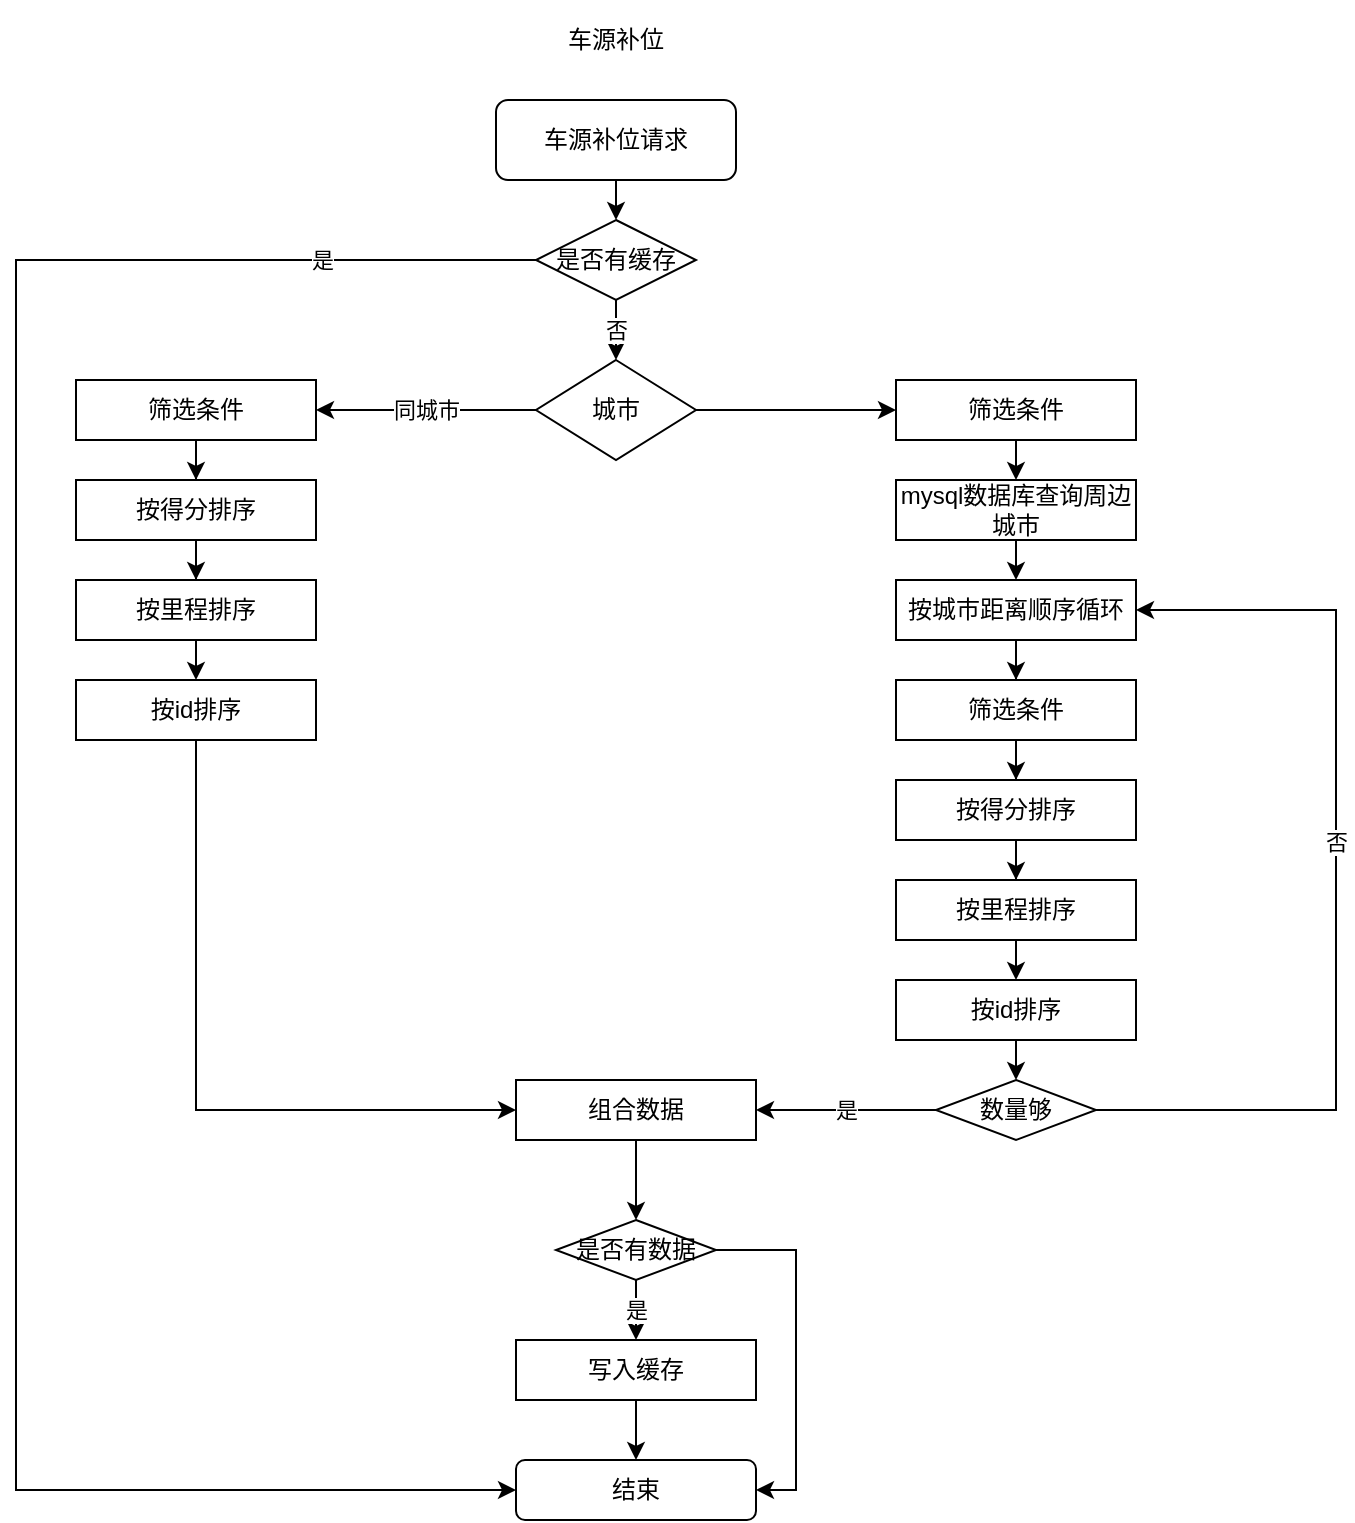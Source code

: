 <mxfile version="13.7.9" type="github" pages="4">
  <diagram id="YaY0FgEzMIUU4JURBvyR" name="Page-1">
    <mxGraphModel dx="1422" dy="828" grid="1" gridSize="10" guides="1" tooltips="1" connect="1" arrows="1" fold="1" page="1" pageScale="1" pageWidth="827" pageHeight="1169" math="0" shadow="0">
      <root>
        <mxCell id="0" />
        <mxCell id="1" parent="0" />
        <mxCell id="J8_Dqh23poq-W8lesjBK-14" style="edgeStyle=orthogonalEdgeStyle;rounded=0;orthogonalLoop=1;jettySize=auto;html=1;exitX=0.5;exitY=1;exitDx=0;exitDy=0;entryX=0.5;entryY=0;entryDx=0;entryDy=0;" parent="1" source="J8_Dqh23poq-W8lesjBK-2" target="J8_Dqh23poq-W8lesjBK-13" edge="1">
          <mxGeometry relative="1" as="geometry" />
        </mxCell>
        <mxCell id="J8_Dqh23poq-W8lesjBK-2" value="车源补位请求" style="rounded=1;whiteSpace=wrap;html=1;" parent="1" vertex="1">
          <mxGeometry x="270" y="130" width="120" height="40" as="geometry" />
        </mxCell>
        <mxCell id="J8_Dqh23poq-W8lesjBK-3" value="车源补位" style="text;html=1;strokeColor=none;fillColor=none;align=center;verticalAlign=middle;whiteSpace=wrap;rounded=0;" parent="1" vertex="1">
          <mxGeometry x="260" y="80" width="140" height="40" as="geometry" />
        </mxCell>
        <mxCell id="J8_Dqh23poq-W8lesjBK-18" value="否" style="edgeStyle=orthogonalEdgeStyle;rounded=0;orthogonalLoop=1;jettySize=auto;html=1;exitX=0.5;exitY=1;exitDx=0;exitDy=0;" parent="1" source="J8_Dqh23poq-W8lesjBK-13" edge="1">
          <mxGeometry relative="1" as="geometry">
            <mxPoint x="330" y="260.0" as="targetPoint" />
            <Array as="points">
              <mxPoint x="330" y="240" />
              <mxPoint x="330" y="240" />
            </Array>
          </mxGeometry>
        </mxCell>
        <mxCell id="J8_Dqh23poq-W8lesjBK-77" style="edgeStyle=orthogonalEdgeStyle;rounded=0;orthogonalLoop=1;jettySize=auto;html=1;exitX=1;exitY=0.5;exitDx=0;exitDy=0;entryX=0;entryY=0.5;entryDx=0;entryDy=0;" parent="1" source="J8_Dqh23poq-W8lesjBK-13" target="J8_Dqh23poq-W8lesjBK-74" edge="1">
          <mxGeometry relative="1" as="geometry">
            <Array as="points">
              <mxPoint x="30" y="210" />
              <mxPoint x="30" y="825" />
            </Array>
          </mxGeometry>
        </mxCell>
        <mxCell id="J8_Dqh23poq-W8lesjBK-78" value="是" style="edgeLabel;html=1;align=center;verticalAlign=middle;resizable=0;points=[];" parent="J8_Dqh23poq-W8lesjBK-77" vertex="1" connectable="0">
          <mxGeometry x="-0.69" y="1" relative="1" as="geometry">
            <mxPoint y="-1" as="offset" />
          </mxGeometry>
        </mxCell>
        <mxCell id="J8_Dqh23poq-W8lesjBK-13" value="是否有缓存" style="rhombus;whiteSpace=wrap;html=1;" parent="1" vertex="1">
          <mxGeometry x="290" y="190" width="80" height="40" as="geometry" />
        </mxCell>
        <mxCell id="J8_Dqh23poq-W8lesjBK-22" value="同城市" style="edgeStyle=orthogonalEdgeStyle;rounded=0;orthogonalLoop=1;jettySize=auto;html=1;exitX=0;exitY=0.5;exitDx=0;exitDy=0;" parent="1" source="J8_Dqh23poq-W8lesjBK-21" edge="1">
          <mxGeometry relative="1" as="geometry">
            <mxPoint x="180" y="285" as="targetPoint" />
            <Array as="points">
              <mxPoint x="180" y="285" />
              <mxPoint x="180" y="285" />
            </Array>
          </mxGeometry>
        </mxCell>
        <mxCell id="J8_Dqh23poq-W8lesjBK-43" style="edgeStyle=orthogonalEdgeStyle;rounded=0;orthogonalLoop=1;jettySize=auto;html=1;exitX=1;exitY=0.5;exitDx=0;exitDy=0;" parent="1" source="J8_Dqh23poq-W8lesjBK-21" target="J8_Dqh23poq-W8lesjBK-37" edge="1">
          <mxGeometry relative="1" as="geometry" />
        </mxCell>
        <mxCell id="J8_Dqh23poq-W8lesjBK-21" value="城市" style="rhombus;whiteSpace=wrap;html=1;" parent="1" vertex="1">
          <mxGeometry x="290" y="260" width="80" height="50" as="geometry" />
        </mxCell>
        <mxCell id="J8_Dqh23poq-W8lesjBK-31" style="edgeStyle=orthogonalEdgeStyle;rounded=0;orthogonalLoop=1;jettySize=auto;html=1;exitX=0.5;exitY=1;exitDx=0;exitDy=0;" parent="1" source="J8_Dqh23poq-W8lesjBK-23" target="J8_Dqh23poq-W8lesjBK-25" edge="1">
          <mxGeometry relative="1" as="geometry" />
        </mxCell>
        <mxCell id="J8_Dqh23poq-W8lesjBK-23" value="筛选条件" style="rounded=0;whiteSpace=wrap;html=1;" parent="1" vertex="1">
          <mxGeometry x="60" y="270" width="120" height="30" as="geometry" />
        </mxCell>
        <mxCell id="J8_Dqh23poq-W8lesjBK-32" style="edgeStyle=orthogonalEdgeStyle;rounded=0;orthogonalLoop=1;jettySize=auto;html=1;exitX=0.5;exitY=1;exitDx=0;exitDy=0;" parent="1" source="J8_Dqh23poq-W8lesjBK-25" target="J8_Dqh23poq-W8lesjBK-26" edge="1">
          <mxGeometry relative="1" as="geometry" />
        </mxCell>
        <mxCell id="J8_Dqh23poq-W8lesjBK-25" value="按得分排序" style="rounded=0;whiteSpace=wrap;html=1;" parent="1" vertex="1">
          <mxGeometry x="60" y="320" width="120" height="30" as="geometry" />
        </mxCell>
        <mxCell id="J8_Dqh23poq-W8lesjBK-33" style="edgeStyle=orthogonalEdgeStyle;rounded=0;orthogonalLoop=1;jettySize=auto;html=1;exitX=0.5;exitY=1;exitDx=0;exitDy=0;entryX=0.5;entryY=0;entryDx=0;entryDy=0;" parent="1" source="J8_Dqh23poq-W8lesjBK-26" target="J8_Dqh23poq-W8lesjBK-29" edge="1">
          <mxGeometry relative="1" as="geometry" />
        </mxCell>
        <mxCell id="J8_Dqh23poq-W8lesjBK-26" value="按里程排序" style="rounded=0;whiteSpace=wrap;html=1;" parent="1" vertex="1">
          <mxGeometry x="60" y="370" width="120" height="30" as="geometry" />
        </mxCell>
        <mxCell id="J8_Dqh23poq-W8lesjBK-35" style="edgeStyle=orthogonalEdgeStyle;rounded=0;orthogonalLoop=1;jettySize=auto;html=1;exitX=0.5;exitY=1;exitDx=0;exitDy=0;entryX=0;entryY=0.5;entryDx=0;entryDy=0;" parent="1" source="J8_Dqh23poq-W8lesjBK-29" target="J8_Dqh23poq-W8lesjBK-34" edge="1">
          <mxGeometry relative="1" as="geometry" />
        </mxCell>
        <mxCell id="J8_Dqh23poq-W8lesjBK-29" value="按id排序" style="rounded=0;whiteSpace=wrap;html=1;" parent="1" vertex="1">
          <mxGeometry x="60" y="420" width="120" height="30" as="geometry" />
        </mxCell>
        <mxCell id="J8_Dqh23poq-W8lesjBK-67" style="edgeStyle=orthogonalEdgeStyle;rounded=0;orthogonalLoop=1;jettySize=auto;html=1;exitX=0.5;exitY=1;exitDx=0;exitDy=0;" parent="1" source="J8_Dqh23poq-W8lesjBK-34" edge="1">
          <mxGeometry relative="1" as="geometry">
            <mxPoint x="340" y="690" as="targetPoint" />
          </mxGeometry>
        </mxCell>
        <mxCell id="J8_Dqh23poq-W8lesjBK-34" value="组合数据" style="rounded=0;whiteSpace=wrap;html=1;" parent="1" vertex="1">
          <mxGeometry x="280" y="620" width="120" height="30" as="geometry" />
        </mxCell>
        <mxCell id="J8_Dqh23poq-W8lesjBK-47" style="edgeStyle=orthogonalEdgeStyle;rounded=0;orthogonalLoop=1;jettySize=auto;html=1;exitX=0.5;exitY=1;exitDx=0;exitDy=0;entryX=0.5;entryY=0;entryDx=0;entryDy=0;" parent="1" source="J8_Dqh23poq-W8lesjBK-37" target="J8_Dqh23poq-W8lesjBK-46" edge="1">
          <mxGeometry relative="1" as="geometry" />
        </mxCell>
        <mxCell id="J8_Dqh23poq-W8lesjBK-37" value="筛选条件" style="rounded=0;whiteSpace=wrap;html=1;" parent="1" vertex="1">
          <mxGeometry x="470" y="270" width="120" height="30" as="geometry" />
        </mxCell>
        <mxCell id="J8_Dqh23poq-W8lesjBK-50" style="edgeStyle=orthogonalEdgeStyle;rounded=0;orthogonalLoop=1;jettySize=auto;html=1;exitX=0.5;exitY=1;exitDx=0;exitDy=0;entryX=0.5;entryY=0;entryDx=0;entryDy=0;" parent="1" source="J8_Dqh23poq-W8lesjBK-46" target="J8_Dqh23poq-W8lesjBK-48" edge="1">
          <mxGeometry relative="1" as="geometry" />
        </mxCell>
        <mxCell id="J8_Dqh23poq-W8lesjBK-46" value="mysql数据库查询周边城市" style="rounded=0;whiteSpace=wrap;html=1;" parent="1" vertex="1">
          <mxGeometry x="470" y="320" width="120" height="30" as="geometry" />
        </mxCell>
        <mxCell id="J8_Dqh23poq-W8lesjBK-65" style="edgeStyle=orthogonalEdgeStyle;rounded=0;orthogonalLoop=1;jettySize=auto;html=1;exitX=0.5;exitY=1;exitDx=0;exitDy=0;" parent="1" source="J8_Dqh23poq-W8lesjBK-48" target="J8_Dqh23poq-W8lesjBK-59" edge="1">
          <mxGeometry relative="1" as="geometry" />
        </mxCell>
        <mxCell id="J8_Dqh23poq-W8lesjBK-48" value="按城市距离顺序循环" style="rounded=0;whiteSpace=wrap;html=1;" parent="1" vertex="1">
          <mxGeometry x="470" y="370" width="120" height="30" as="geometry" />
        </mxCell>
        <mxCell id="J8_Dqh23poq-W8lesjBK-58" style="edgeStyle=orthogonalEdgeStyle;rounded=0;orthogonalLoop=1;jettySize=auto;html=1;exitX=0.5;exitY=1;exitDx=0;exitDy=0;" parent="1" source="J8_Dqh23poq-W8lesjBK-59" target="J8_Dqh23poq-W8lesjBK-61" edge="1">
          <mxGeometry relative="1" as="geometry" />
        </mxCell>
        <mxCell id="J8_Dqh23poq-W8lesjBK-59" value="筛选条件" style="rounded=0;whiteSpace=wrap;html=1;" parent="1" vertex="1">
          <mxGeometry x="470" y="420" width="120" height="30" as="geometry" />
        </mxCell>
        <mxCell id="J8_Dqh23poq-W8lesjBK-60" style="edgeStyle=orthogonalEdgeStyle;rounded=0;orthogonalLoop=1;jettySize=auto;html=1;exitX=0.5;exitY=1;exitDx=0;exitDy=0;" parent="1" source="J8_Dqh23poq-W8lesjBK-61" target="J8_Dqh23poq-W8lesjBK-63" edge="1">
          <mxGeometry relative="1" as="geometry" />
        </mxCell>
        <mxCell id="J8_Dqh23poq-W8lesjBK-61" value="按得分排序" style="rounded=0;whiteSpace=wrap;html=1;" parent="1" vertex="1">
          <mxGeometry x="470" y="470" width="120" height="30" as="geometry" />
        </mxCell>
        <mxCell id="J8_Dqh23poq-W8lesjBK-62" style="edgeStyle=orthogonalEdgeStyle;rounded=0;orthogonalLoop=1;jettySize=auto;html=1;exitX=0.5;exitY=1;exitDx=0;exitDy=0;entryX=0.5;entryY=0;entryDx=0;entryDy=0;" parent="1" source="J8_Dqh23poq-W8lesjBK-63" target="J8_Dqh23poq-W8lesjBK-64" edge="1">
          <mxGeometry relative="1" as="geometry" />
        </mxCell>
        <mxCell id="J8_Dqh23poq-W8lesjBK-63" value="按里程排序" style="rounded=0;whiteSpace=wrap;html=1;" parent="1" vertex="1">
          <mxGeometry x="470" y="520" width="120" height="30" as="geometry" />
        </mxCell>
        <mxCell id="lm317xTcRtRXHTS_0YzU-3" style="edgeStyle=orthogonalEdgeStyle;rounded=0;orthogonalLoop=1;jettySize=auto;html=1;exitX=0.5;exitY=1;exitDx=0;exitDy=0;entryX=0.5;entryY=0;entryDx=0;entryDy=0;" parent="1" source="J8_Dqh23poq-W8lesjBK-64" target="lm317xTcRtRXHTS_0YzU-1" edge="1">
          <mxGeometry relative="1" as="geometry" />
        </mxCell>
        <mxCell id="J8_Dqh23poq-W8lesjBK-64" value="按id排序" style="rounded=0;whiteSpace=wrap;html=1;" parent="1" vertex="1">
          <mxGeometry x="470" y="570" width="120" height="30" as="geometry" />
        </mxCell>
        <mxCell id="J8_Dqh23poq-W8lesjBK-69" value="是" style="edgeStyle=orthogonalEdgeStyle;rounded=0;orthogonalLoop=1;jettySize=auto;html=1;exitX=0.5;exitY=1;exitDx=0;exitDy=0;entryX=0.5;entryY=0;entryDx=0;entryDy=0;" parent="1" source="J8_Dqh23poq-W8lesjBK-68" target="J8_Dqh23poq-W8lesjBK-70" edge="1">
          <mxGeometry relative="1" as="geometry">
            <mxPoint x="340" y="750" as="targetPoint" />
            <Array as="points" />
          </mxGeometry>
        </mxCell>
        <mxCell id="J8_Dqh23poq-W8lesjBK-76" style="edgeStyle=orthogonalEdgeStyle;rounded=0;orthogonalLoop=1;jettySize=auto;html=1;exitX=1;exitY=0.5;exitDx=0;exitDy=0;entryX=1;entryY=0.5;entryDx=0;entryDy=0;" parent="1" source="J8_Dqh23poq-W8lesjBK-68" target="J8_Dqh23poq-W8lesjBK-74" edge="1">
          <mxGeometry relative="1" as="geometry" />
        </mxCell>
        <mxCell id="J8_Dqh23poq-W8lesjBK-68" value="是否有数据" style="rhombus;whiteSpace=wrap;html=1;" parent="1" vertex="1">
          <mxGeometry x="300" y="690" width="80" height="30" as="geometry" />
        </mxCell>
        <mxCell id="J8_Dqh23poq-W8lesjBK-75" style="edgeStyle=orthogonalEdgeStyle;rounded=0;orthogonalLoop=1;jettySize=auto;html=1;exitX=0.5;exitY=1;exitDx=0;exitDy=0;entryX=0.5;entryY=0;entryDx=0;entryDy=0;" parent="1" source="J8_Dqh23poq-W8lesjBK-70" target="J8_Dqh23poq-W8lesjBK-74" edge="1">
          <mxGeometry relative="1" as="geometry" />
        </mxCell>
        <mxCell id="J8_Dqh23poq-W8lesjBK-70" value="写入缓存" style="rounded=0;whiteSpace=wrap;html=1;" parent="1" vertex="1">
          <mxGeometry x="280" y="750" width="120" height="30" as="geometry" />
        </mxCell>
        <mxCell id="J8_Dqh23poq-W8lesjBK-74" value="结束" style="rounded=1;whiteSpace=wrap;html=1;" parent="1" vertex="1">
          <mxGeometry x="280" y="810" width="120" height="30" as="geometry" />
        </mxCell>
        <mxCell id="lm317xTcRtRXHTS_0YzU-2" value="是" style="edgeStyle=orthogonalEdgeStyle;rounded=0;orthogonalLoop=1;jettySize=auto;html=1;" parent="1" source="lm317xTcRtRXHTS_0YzU-1" target="J8_Dqh23poq-W8lesjBK-34" edge="1">
          <mxGeometry relative="1" as="geometry" />
        </mxCell>
        <mxCell id="lm317xTcRtRXHTS_0YzU-4" style="edgeStyle=orthogonalEdgeStyle;rounded=0;orthogonalLoop=1;jettySize=auto;html=1;exitX=1;exitY=0.5;exitDx=0;exitDy=0;entryX=1;entryY=0.5;entryDx=0;entryDy=0;" parent="1" source="lm317xTcRtRXHTS_0YzU-1" target="J8_Dqh23poq-W8lesjBK-48" edge="1">
          <mxGeometry relative="1" as="geometry">
            <Array as="points">
              <mxPoint x="690" y="635" />
              <mxPoint x="690" y="385" />
            </Array>
          </mxGeometry>
        </mxCell>
        <mxCell id="lm317xTcRtRXHTS_0YzU-5" value="否" style="edgeLabel;html=1;align=center;verticalAlign=middle;resizable=0;points=[];" parent="lm317xTcRtRXHTS_0YzU-4" vertex="1" connectable="0">
          <mxGeometry x="0.081" relative="1" as="geometry">
            <mxPoint as="offset" />
          </mxGeometry>
        </mxCell>
        <mxCell id="lm317xTcRtRXHTS_0YzU-1" value="数量够" style="rhombus;whiteSpace=wrap;html=1;" parent="1" vertex="1">
          <mxGeometry x="490" y="620" width="80" height="30" as="geometry" />
        </mxCell>
      </root>
    </mxGraphModel>
  </diagram>
  <diagram id="ggEPHJJ7uLkiHuBn4YKB" name="Page-2">
    <mxGraphModel dx="1422" dy="828" grid="1" gridSize="10" guides="1" tooltips="1" connect="1" arrows="1" fold="1" page="1" pageScale="1" pageWidth="827" pageHeight="1169" math="0" shadow="0">
      <root>
        <mxCell id="hOgESdCePfyeCfxQvL7d-0" />
        <mxCell id="hOgESdCePfyeCfxQvL7d-1" parent="hOgESdCePfyeCfxQvL7d-0" />
        <mxCell id="Ml-cAAwVhM9InlwH-Tw8-23" style="edgeStyle=orthogonalEdgeStyle;rounded=0;orthogonalLoop=1;jettySize=auto;html=1;exitX=0.5;exitY=1;exitDx=0;exitDy=0;" parent="hOgESdCePfyeCfxQvL7d-1" source="hOgESdCePfyeCfxQvL7d-2" target="Ml-cAAwVhM9InlwH-Tw8-22" edge="1">
          <mxGeometry relative="1" as="geometry" />
        </mxCell>
        <mxCell id="hOgESdCePfyeCfxQvL7d-2" value="同系车源推荐请求" style="rounded=1;whiteSpace=wrap;html=1;" parent="hOgESdCePfyeCfxQvL7d-1" vertex="1">
          <mxGeometry x="260" y="50" width="120" height="30" as="geometry" />
        </mxCell>
        <mxCell id="t1JR32DxBDJ35gbEJS4q-0" value="同系车源推荐" style="text;html=1;strokeColor=none;fillColor=none;align=center;verticalAlign=middle;whiteSpace=wrap;rounded=0;" parent="hOgESdCePfyeCfxQvL7d-1" vertex="1">
          <mxGeometry x="280" y="20" width="80" height="20" as="geometry" />
        </mxCell>
        <mxCell id="rfKz2qGRemFa88pTTu2A-4" style="edgeStyle=orthogonalEdgeStyle;rounded=0;orthogonalLoop=1;jettySize=auto;html=1;exitX=0.5;exitY=1;exitDx=0;exitDy=0;entryX=0.5;entryY=0;entryDx=0;entryDy=0;" parent="hOgESdCePfyeCfxQvL7d-1" source="rfKz2qGRemFa88pTTu2A-1" target="rfKz2qGRemFa88pTTu2A-3" edge="1">
          <mxGeometry relative="1" as="geometry" />
        </mxCell>
        <mxCell id="rfKz2qGRemFa88pTTu2A-1" value="同城市同车系" style="rounded=0;whiteSpace=wrap;html=1;" parent="hOgESdCePfyeCfxQvL7d-1" vertex="1">
          <mxGeometry x="260" y="180" width="120" height="30" as="geometry" />
        </mxCell>
        <mxCell id="rfKz2qGRemFa88pTTu2A-6" style="edgeStyle=orthogonalEdgeStyle;rounded=0;orthogonalLoop=1;jettySize=auto;html=1;exitX=0.5;exitY=1;exitDx=0;exitDy=0;" parent="hOgESdCePfyeCfxQvL7d-1" source="rfKz2qGRemFa88pTTu2A-3" target="rfKz2qGRemFa88pTTu2A-5" edge="1">
          <mxGeometry relative="1" as="geometry" />
        </mxCell>
        <mxCell id="rfKz2qGRemFa88pTTu2A-3" value="按得分排序" style="rounded=0;whiteSpace=wrap;html=1;" parent="hOgESdCePfyeCfxQvL7d-1" vertex="1">
          <mxGeometry x="260" y="240" width="120" height="30" as="geometry" />
        </mxCell>
        <mxCell id="Ml-cAAwVhM9InlwH-Tw8-2" style="edgeStyle=orthogonalEdgeStyle;rounded=0;orthogonalLoop=1;jettySize=auto;html=1;exitX=0.5;exitY=1;exitDx=0;exitDy=0;entryX=0.5;entryY=0;entryDx=0;entryDy=0;" parent="hOgESdCePfyeCfxQvL7d-1" source="rfKz2qGRemFa88pTTu2A-5" target="Ml-cAAwVhM9InlwH-Tw8-1" edge="1">
          <mxGeometry relative="1" as="geometry" />
        </mxCell>
        <mxCell id="rfKz2qGRemFa88pTTu2A-5" value="按里程排序" style="rounded=0;whiteSpace=wrap;html=1;" parent="hOgESdCePfyeCfxQvL7d-1" vertex="1">
          <mxGeometry x="260" y="300" width="120" height="30" as="geometry" />
        </mxCell>
        <mxCell id="Ml-cAAwVhM9InlwH-Tw8-5" style="edgeStyle=orthogonalEdgeStyle;rounded=0;orthogonalLoop=1;jettySize=auto;html=1;exitX=0.5;exitY=1;exitDx=0;exitDy=0;" parent="hOgESdCePfyeCfxQvL7d-1" source="Ml-cAAwVhM9InlwH-Tw8-1" target="Ml-cAAwVhM9InlwH-Tw8-4" edge="1">
          <mxGeometry relative="1" as="geometry" />
        </mxCell>
        <mxCell id="Ml-cAAwVhM9InlwH-Tw8-1" value="按id排序" style="rounded=0;whiteSpace=wrap;html=1;" parent="hOgESdCePfyeCfxQvL7d-1" vertex="1">
          <mxGeometry x="260" y="360" width="120" height="30" as="geometry" />
        </mxCell>
        <mxCell id="Ml-cAAwVhM9InlwH-Tw8-6" value="不够" style="edgeStyle=orthogonalEdgeStyle;rounded=0;orthogonalLoop=1;jettySize=auto;html=1;exitX=0.5;exitY=1;exitDx=0;exitDy=0;" parent="hOgESdCePfyeCfxQvL7d-1" source="Ml-cAAwVhM9InlwH-Tw8-4" edge="1">
          <mxGeometry relative="1" as="geometry">
            <mxPoint x="320" y="520" as="targetPoint" />
          </mxGeometry>
        </mxCell>
        <mxCell id="Ml-cAAwVhM9InlwH-Tw8-32" style="edgeStyle=orthogonalEdgeStyle;rounded=0;orthogonalLoop=1;jettySize=auto;html=1;exitX=0;exitY=0.5;exitDx=0;exitDy=0;entryX=0;entryY=0.5;entryDx=0;entryDy=0;" parent="hOgESdCePfyeCfxQvL7d-1" source="Ml-cAAwVhM9InlwH-Tw8-4" target="Ml-cAAwVhM9InlwH-Tw8-28" edge="1">
          <mxGeometry relative="1" as="geometry">
            <Array as="points">
              <mxPoint x="230" y="440" />
              <mxPoint x="230" y="645" />
            </Array>
          </mxGeometry>
        </mxCell>
        <mxCell id="Lj8ogUZ1fyl0sjDGNZhF-0" value="够" style="edgeLabel;html=1;align=center;verticalAlign=middle;resizable=0;points=[];" parent="Ml-cAAwVhM9InlwH-Tw8-32" vertex="1" connectable="0">
          <mxGeometry x="-0.2" relative="1" as="geometry">
            <mxPoint as="offset" />
          </mxGeometry>
        </mxCell>
        <mxCell id="Ml-cAAwVhM9InlwH-Tw8-4" value="数量" style="rhombus;whiteSpace=wrap;html=1;" parent="hOgESdCePfyeCfxQvL7d-1" vertex="1">
          <mxGeometry x="280" y="420" width="80" height="40" as="geometry" />
        </mxCell>
        <mxCell id="Ml-cAAwVhM9InlwH-Tw8-8" style="edgeStyle=orthogonalEdgeStyle;rounded=0;orthogonalLoop=1;jettySize=auto;html=1;exitX=0.5;exitY=1;exitDx=0;exitDy=0;entryX=0;entryY=0.5;entryDx=0;entryDy=0;" parent="hOgESdCePfyeCfxQvL7d-1" source="Ml-cAAwVhM9InlwH-Tw8-7" target="Ml-cAAwVhM9InlwH-Tw8-11" edge="1">
          <mxGeometry relative="1" as="geometry">
            <mxPoint x="320" y="530" as="targetPoint" />
          </mxGeometry>
        </mxCell>
        <mxCell id="Ml-cAAwVhM9InlwH-Tw8-7" value="查询省份" style="rounded=0;whiteSpace=wrap;html=1;" parent="hOgESdCePfyeCfxQvL7d-1" vertex="1">
          <mxGeometry x="260" y="520" width="120" height="30" as="geometry" />
        </mxCell>
        <mxCell id="Ml-cAAwVhM9InlwH-Tw8-13" style="edgeStyle=orthogonalEdgeStyle;rounded=0;orthogonalLoop=1;jettySize=auto;html=1;exitX=0.5;exitY=1;exitDx=0;exitDy=0;" parent="hOgESdCePfyeCfxQvL7d-1" source="Ml-cAAwVhM9InlwH-Tw8-11" edge="1">
          <mxGeometry relative="1" as="geometry">
            <mxPoint x="560" y="300" as="targetPoint" />
          </mxGeometry>
        </mxCell>
        <mxCell id="Ml-cAAwVhM9InlwH-Tw8-11" value="按省份查询同车系" style="rounded=0;whiteSpace=wrap;html=1;" parent="hOgESdCePfyeCfxQvL7d-1" vertex="1">
          <mxGeometry x="500" y="250" width="120" height="30" as="geometry" />
        </mxCell>
        <mxCell id="Ml-cAAwVhM9InlwH-Tw8-14" value="按得分排序" style="rounded=0;whiteSpace=wrap;html=1;" parent="hOgESdCePfyeCfxQvL7d-1" vertex="1">
          <mxGeometry x="260" y="240" width="120" height="30" as="geometry" />
        </mxCell>
        <mxCell id="Ml-cAAwVhM9InlwH-Tw8-15" value="按里程排序" style="rounded=0;whiteSpace=wrap;html=1;" parent="hOgESdCePfyeCfxQvL7d-1" vertex="1">
          <mxGeometry x="260" y="300" width="120" height="30" as="geometry" />
        </mxCell>
        <mxCell id="Ml-cAAwVhM9InlwH-Tw8-29" style="edgeStyle=orthogonalEdgeStyle;rounded=0;orthogonalLoop=1;jettySize=auto;html=1;exitX=0.5;exitY=1;exitDx=0;exitDy=0;entryX=1;entryY=0.5;entryDx=0;entryDy=0;" parent="hOgESdCePfyeCfxQvL7d-1" source="Ml-cAAwVhM9InlwH-Tw8-16" target="Ml-cAAwVhM9InlwH-Tw8-28" edge="1">
          <mxGeometry relative="1" as="geometry" />
        </mxCell>
        <mxCell id="Ml-cAAwVhM9InlwH-Tw8-16" value="按id排序" style="rounded=0;whiteSpace=wrap;html=1;" parent="hOgESdCePfyeCfxQvL7d-1" vertex="1">
          <mxGeometry x="500" y="420" width="120" height="30" as="geometry" />
        </mxCell>
        <mxCell id="Ml-cAAwVhM9InlwH-Tw8-20" style="edgeStyle=orthogonalEdgeStyle;rounded=0;orthogonalLoop=1;jettySize=auto;html=1;exitX=0.5;exitY=1;exitDx=0;exitDy=0;entryX=0.5;entryY=0;entryDx=0;entryDy=0;" parent="hOgESdCePfyeCfxQvL7d-1" source="Ml-cAAwVhM9InlwH-Tw8-17" target="Ml-cAAwVhM9InlwH-Tw8-18" edge="1">
          <mxGeometry relative="1" as="geometry" />
        </mxCell>
        <mxCell id="Ml-cAAwVhM9InlwH-Tw8-17" value="按得分排序" style="rounded=0;whiteSpace=wrap;html=1;" parent="hOgESdCePfyeCfxQvL7d-1" vertex="1">
          <mxGeometry x="500" y="300" width="120" height="30" as="geometry" />
        </mxCell>
        <mxCell id="Ml-cAAwVhM9InlwH-Tw8-21" style="edgeStyle=orthogonalEdgeStyle;rounded=0;orthogonalLoop=1;jettySize=auto;html=1;exitX=0.5;exitY=1;exitDx=0;exitDy=0;entryX=0.5;entryY=0;entryDx=0;entryDy=0;" parent="hOgESdCePfyeCfxQvL7d-1" source="Ml-cAAwVhM9InlwH-Tw8-18" target="Ml-cAAwVhM9InlwH-Tw8-16" edge="1">
          <mxGeometry relative="1" as="geometry" />
        </mxCell>
        <mxCell id="Ml-cAAwVhM9InlwH-Tw8-18" value="按里程排序" style="rounded=0;whiteSpace=wrap;html=1;" parent="hOgESdCePfyeCfxQvL7d-1" vertex="1">
          <mxGeometry x="500" y="350" width="120" height="30" as="geometry" />
        </mxCell>
        <mxCell id="Ml-cAAwVhM9InlwH-Tw8-24" style="edgeStyle=orthogonalEdgeStyle;rounded=0;orthogonalLoop=1;jettySize=auto;html=1;exitX=0.5;exitY=1;exitDx=0;exitDy=0;entryX=0.5;entryY=0;entryDx=0;entryDy=0;" parent="hOgESdCePfyeCfxQvL7d-1" source="Ml-cAAwVhM9InlwH-Tw8-22" target="rfKz2qGRemFa88pTTu2A-1" edge="1">
          <mxGeometry relative="1" as="geometry" />
        </mxCell>
        <mxCell id="Ml-cAAwVhM9InlwH-Tw8-34" style="edgeStyle=orthogonalEdgeStyle;rounded=0;orthogonalLoop=1;jettySize=auto;html=1;exitX=0;exitY=0.5;exitDx=0;exitDy=0;entryX=0;entryY=0.5;entryDx=0;entryDy=0;" parent="hOgESdCePfyeCfxQvL7d-1" source="Ml-cAAwVhM9InlwH-Tw8-22" target="Ml-cAAwVhM9InlwH-Tw8-26" edge="1">
          <mxGeometry relative="1" as="geometry">
            <Array as="points">
              <mxPoint x="130" y="130" />
              <mxPoint x="130" y="735" />
            </Array>
          </mxGeometry>
        </mxCell>
        <mxCell id="Ml-cAAwVhM9InlwH-Tw8-22" value="缓存" style="rhombus;whiteSpace=wrap;html=1;" parent="hOgESdCePfyeCfxQvL7d-1" vertex="1">
          <mxGeometry x="280" y="110" width="80" height="40" as="geometry" />
        </mxCell>
        <mxCell id="Ml-cAAwVhM9InlwH-Tw8-26" value="结束" style="rounded=1;whiteSpace=wrap;html=1;" parent="hOgESdCePfyeCfxQvL7d-1" vertex="1">
          <mxGeometry x="270" y="720" width="120" height="30" as="geometry" />
        </mxCell>
        <mxCell id="Ml-cAAwVhM9InlwH-Tw8-33" style="edgeStyle=orthogonalEdgeStyle;rounded=0;orthogonalLoop=1;jettySize=auto;html=1;exitX=0.5;exitY=1;exitDx=0;exitDy=0;entryX=0.5;entryY=0;entryDx=0;entryDy=0;" parent="hOgESdCePfyeCfxQvL7d-1" source="Ml-cAAwVhM9InlwH-Tw8-28" target="Ml-cAAwVhM9InlwH-Tw8-26" edge="1">
          <mxGeometry relative="1" as="geometry" />
        </mxCell>
        <mxCell id="Ml-cAAwVhM9InlwH-Tw8-28" value="写入缓存" style="rounded=0;whiteSpace=wrap;html=1;" parent="hOgESdCePfyeCfxQvL7d-1" vertex="1">
          <mxGeometry x="270" y="630" width="120" height="30" as="geometry" />
        </mxCell>
      </root>
    </mxGraphModel>
  </diagram>
  <diagram id="6dnLuR7ClPw9u-mbXnIr" name="Page-3">
    <mxGraphModel dx="1422" dy="828" grid="1" gridSize="10" guides="1" tooltips="1" connect="1" arrows="1" fold="1" page="1" pageScale="1" pageWidth="827" pageHeight="1169" math="0" shadow="0">
      <root>
        <mxCell id="TtewC0Fa2fpn-9esSaC2-0" />
        <mxCell id="TtewC0Fa2fpn-9esSaC2-1" parent="TtewC0Fa2fpn-9esSaC2-0" />
        <mxCell id="TtewC0Fa2fpn-9esSaC2-2" value="同价位车源推荐" style="text;html=1;strokeColor=none;fillColor=none;align=center;verticalAlign=middle;whiteSpace=wrap;rounded=0;" vertex="1" parent="TtewC0Fa2fpn-9esSaC2-1">
          <mxGeometry x="280" y="20" width="160" height="20" as="geometry" />
        </mxCell>
        <mxCell id="y2JGHucnLY-TwAghRRZY-2" style="edgeStyle=orthogonalEdgeStyle;rounded=0;orthogonalLoop=1;jettySize=auto;html=1;exitX=0.5;exitY=1;exitDx=0;exitDy=0;" edge="1" parent="TtewC0Fa2fpn-9esSaC2-1" source="TtewC0Fa2fpn-9esSaC2-3" target="y2JGHucnLY-TwAghRRZY-1">
          <mxGeometry relative="1" as="geometry" />
        </mxCell>
        <mxCell id="TtewC0Fa2fpn-9esSaC2-3" value="&lt;span&gt;同价位车源推荐请求&lt;/span&gt;" style="rounded=0;whiteSpace=wrap;html=1;" vertex="1" parent="TtewC0Fa2fpn-9esSaC2-1">
          <mxGeometry x="300" y="50" width="120" height="30" as="geometry" />
        </mxCell>
        <mxCell id="y2JGHucnLY-TwAghRRZY-5" style="edgeStyle=orthogonalEdgeStyle;rounded=0;orthogonalLoop=1;jettySize=auto;html=1;exitX=0.5;exitY=1;exitDx=0;exitDy=0;entryX=0.5;entryY=0;entryDx=0;entryDy=0;" edge="1" parent="TtewC0Fa2fpn-9esSaC2-1" source="y2JGHucnLY-TwAghRRZY-0" target="y2JGHucnLY-TwAghRRZY-4">
          <mxGeometry relative="1" as="geometry" />
        </mxCell>
        <mxCell id="y2JGHucnLY-TwAghRRZY-0" value="计算价格范围" style="rounded=0;whiteSpace=wrap;html=1;" vertex="1" parent="TtewC0Fa2fpn-9esSaC2-1">
          <mxGeometry x="300" y="180" width="120" height="30" as="geometry" />
        </mxCell>
        <mxCell id="y2JGHucnLY-TwAghRRZY-3" value="否" style="edgeStyle=orthogonalEdgeStyle;rounded=0;orthogonalLoop=1;jettySize=auto;html=1;exitX=0.5;exitY=1;exitDx=0;exitDy=0;entryX=0.5;entryY=0;entryDx=0;entryDy=0;" edge="1" parent="TtewC0Fa2fpn-9esSaC2-1" source="y2JGHucnLY-TwAghRRZY-1" target="y2JGHucnLY-TwAghRRZY-0">
          <mxGeometry relative="1" as="geometry" />
        </mxCell>
        <mxCell id="bI8IC3T_FHCIpc6wMtXV-10" style="edgeStyle=orthogonalEdgeStyle;rounded=0;orthogonalLoop=1;jettySize=auto;html=1;exitX=0;exitY=0.5;exitDx=0;exitDy=0;entryX=0;entryY=0.5;entryDx=0;entryDy=0;" edge="1" parent="TtewC0Fa2fpn-9esSaC2-1" source="y2JGHucnLY-TwAghRRZY-1" target="bI8IC3T_FHCIpc6wMtXV-5">
          <mxGeometry relative="1" as="geometry">
            <mxPoint x="290" y="520" as="targetPoint" />
            <Array as="points">
              <mxPoint x="120" y="125" />
              <mxPoint x="120" y="515" />
            </Array>
          </mxGeometry>
        </mxCell>
        <mxCell id="bI8IC3T_FHCIpc6wMtXV-11" value="有" style="edgeLabel;html=1;align=center;verticalAlign=middle;resizable=0;points=[];" vertex="1" connectable="0" parent="bI8IC3T_FHCIpc6wMtXV-10">
          <mxGeometry x="-0.135" y="-3" relative="1" as="geometry">
            <mxPoint as="offset" />
          </mxGeometry>
        </mxCell>
        <mxCell id="y2JGHucnLY-TwAghRRZY-1" value="缓存" style="rhombus;whiteSpace=wrap;html=1;" vertex="1" parent="TtewC0Fa2fpn-9esSaC2-1">
          <mxGeometry x="320" y="110" width="80" height="30" as="geometry" />
        </mxCell>
        <mxCell id="y2JGHucnLY-TwAghRRZY-7" style="edgeStyle=orthogonalEdgeStyle;rounded=0;orthogonalLoop=1;jettySize=auto;html=1;exitX=0.5;exitY=1;exitDx=0;exitDy=0;entryX=0.5;entryY=0;entryDx=0;entryDy=0;" edge="1" parent="TtewC0Fa2fpn-9esSaC2-1" source="y2JGHucnLY-TwAghRRZY-4" target="y2JGHucnLY-TwAghRRZY-6">
          <mxGeometry relative="1" as="geometry" />
        </mxCell>
        <mxCell id="y2JGHucnLY-TwAghRRZY-4" value="同城市价格范围内筛选数据" style="rounded=0;whiteSpace=wrap;html=1;" vertex="1" parent="TtewC0Fa2fpn-9esSaC2-1">
          <mxGeometry x="300" y="240" width="120" height="30" as="geometry" />
        </mxCell>
        <mxCell id="y2JGHucnLY-TwAghRRZY-10" style="edgeStyle=orthogonalEdgeStyle;rounded=0;orthogonalLoop=1;jettySize=auto;html=1;exitX=0.5;exitY=1;exitDx=0;exitDy=0;entryX=0.5;entryY=0;entryDx=0;entryDy=0;" edge="1" parent="TtewC0Fa2fpn-9esSaC2-1" source="y2JGHucnLY-TwAghRRZY-6" target="y2JGHucnLY-TwAghRRZY-9">
          <mxGeometry relative="1" as="geometry" />
        </mxCell>
        <mxCell id="y2JGHucnLY-TwAghRRZY-6" value="按价差最小排序" style="rounded=0;whiteSpace=wrap;html=1;" vertex="1" parent="TtewC0Fa2fpn-9esSaC2-1">
          <mxGeometry x="300" y="300" width="120" height="30" as="geometry" />
        </mxCell>
        <mxCell id="y2JGHucnLY-TwAghRRZY-12" style="edgeStyle=orthogonalEdgeStyle;rounded=0;orthogonalLoop=1;jettySize=auto;html=1;exitX=1;exitY=0.5;exitDx=0;exitDy=0;entryX=0.5;entryY=0;entryDx=0;entryDy=0;" edge="1" parent="TtewC0Fa2fpn-9esSaC2-1" source="y2JGHucnLY-TwAghRRZY-9" target="y2JGHucnLY-TwAghRRZY-11">
          <mxGeometry relative="1" as="geometry" />
        </mxCell>
        <mxCell id="y2JGHucnLY-TwAghRRZY-13" value="不足" style="edgeLabel;html=1;align=center;verticalAlign=middle;resizable=0;points=[];" vertex="1" connectable="0" parent="y2JGHucnLY-TwAghRRZY-12">
          <mxGeometry x="-0.297" relative="1" as="geometry">
            <mxPoint as="offset" />
          </mxGeometry>
        </mxCell>
        <mxCell id="bI8IC3T_FHCIpc6wMtXV-4" value="足够" style="edgeStyle=orthogonalEdgeStyle;rounded=0;orthogonalLoop=1;jettySize=auto;html=1;exitX=0.5;exitY=1;exitDx=0;exitDy=0;entryX=0.5;entryY=0;entryDx=0;entryDy=0;" edge="1" parent="TtewC0Fa2fpn-9esSaC2-1" source="y2JGHucnLY-TwAghRRZY-9" target="bI8IC3T_FHCIpc6wMtXV-2">
          <mxGeometry relative="1" as="geometry" />
        </mxCell>
        <mxCell id="y2JGHucnLY-TwAghRRZY-9" value="数量" style="rhombus;whiteSpace=wrap;html=1;" vertex="1" parent="TtewC0Fa2fpn-9esSaC2-1">
          <mxGeometry x="320" y="360" width="80" height="30" as="geometry" />
        </mxCell>
        <mxCell id="y2JGHucnLY-TwAghRRZY-15" style="edgeStyle=orthogonalEdgeStyle;rounded=0;orthogonalLoop=1;jettySize=auto;html=1;exitX=0.5;exitY=1;exitDx=0;exitDy=0;entryX=0.5;entryY=0;entryDx=0;entryDy=0;" edge="1" parent="TtewC0Fa2fpn-9esSaC2-1" source="y2JGHucnLY-TwAghRRZY-11" target="y2JGHucnLY-TwAghRRZY-14">
          <mxGeometry relative="1" as="geometry" />
        </mxCell>
        <mxCell id="y2JGHucnLY-TwAghRRZY-11" value="同省份筛选" style="rounded=0;whiteSpace=wrap;html=1;" vertex="1" parent="TtewC0Fa2fpn-9esSaC2-1">
          <mxGeometry x="600" y="180" width="120" height="30" as="geometry" />
        </mxCell>
        <mxCell id="bI8IC3T_FHCIpc6wMtXV-1" style="edgeStyle=orthogonalEdgeStyle;rounded=0;orthogonalLoop=1;jettySize=auto;html=1;exitX=0.5;exitY=1;exitDx=0;exitDy=0;" edge="1" parent="TtewC0Fa2fpn-9esSaC2-1" source="y2JGHucnLY-TwAghRRZY-14" target="bI8IC3T_FHCIpc6wMtXV-0">
          <mxGeometry relative="1" as="geometry" />
        </mxCell>
        <mxCell id="y2JGHucnLY-TwAghRRZY-14" value="&lt;span&gt;同城市价格范围内筛选数据&lt;/span&gt;" style="rounded=0;whiteSpace=wrap;html=1;" vertex="1" parent="TtewC0Fa2fpn-9esSaC2-1">
          <mxGeometry x="600" y="240" width="120" height="30" as="geometry" />
        </mxCell>
        <mxCell id="bI8IC3T_FHCIpc6wMtXV-3" style="edgeStyle=orthogonalEdgeStyle;rounded=0;orthogonalLoop=1;jettySize=auto;html=1;exitX=0.5;exitY=1;exitDx=0;exitDy=0;entryX=1;entryY=0.5;entryDx=0;entryDy=0;" edge="1" parent="TtewC0Fa2fpn-9esSaC2-1" source="bI8IC3T_FHCIpc6wMtXV-0" target="bI8IC3T_FHCIpc6wMtXV-2">
          <mxGeometry relative="1" as="geometry" />
        </mxCell>
        <mxCell id="bI8IC3T_FHCIpc6wMtXV-0" value="按价差最小排序" style="rounded=0;whiteSpace=wrap;html=1;" vertex="1" parent="TtewC0Fa2fpn-9esSaC2-1">
          <mxGeometry x="600" y="300" width="120" height="30" as="geometry" />
        </mxCell>
        <mxCell id="bI8IC3T_FHCIpc6wMtXV-6" style="edgeStyle=orthogonalEdgeStyle;rounded=0;orthogonalLoop=1;jettySize=auto;html=1;exitX=0.5;exitY=1;exitDx=0;exitDy=0;" edge="1" parent="TtewC0Fa2fpn-9esSaC2-1" source="bI8IC3T_FHCIpc6wMtXV-2" target="bI8IC3T_FHCIpc6wMtXV-5">
          <mxGeometry relative="1" as="geometry" />
        </mxCell>
        <mxCell id="bI8IC3T_FHCIpc6wMtXV-2" value="写入缓存" style="rounded=0;whiteSpace=wrap;html=1;" vertex="1" parent="TtewC0Fa2fpn-9esSaC2-1">
          <mxGeometry x="300" y="420" width="120" height="30" as="geometry" />
        </mxCell>
        <mxCell id="bI8IC3T_FHCIpc6wMtXV-5" value="结束" style="rounded=1;whiteSpace=wrap;html=1;" vertex="1" parent="TtewC0Fa2fpn-9esSaC2-1">
          <mxGeometry x="300" y="500" width="120" height="30" as="geometry" />
        </mxCell>
      </root>
    </mxGraphModel>
  </diagram>
  <diagram id="ss9tFPlMM3otQJr15Gtc" name="Page-4">
    <mxGraphModel dx="1422" dy="828" grid="1" gridSize="10" guides="1" tooltips="1" connect="1" arrows="1" fold="1" page="1" pageScale="1" pageWidth="827" pageHeight="1169" math="0" shadow="0">
      <root>
        <mxCell id="0Sh44BqFscE3sz2tdZ_A-0" />
        <mxCell id="0Sh44BqFscE3sz2tdZ_A-1" parent="0Sh44BqFscE3sz2tdZ_A-0" />
      </root>
    </mxGraphModel>
  </diagram>
</mxfile>
